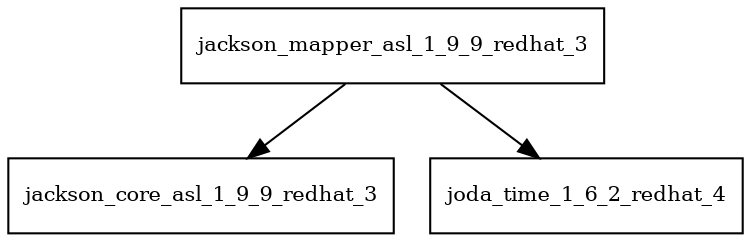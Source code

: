 digraph jackson_mapper_asl_1_9_9_redhat_3_dependencies {
  node [shape = box, fontsize=10.0];
  jackson_mapper_asl_1_9_9_redhat_3 -> jackson_core_asl_1_9_9_redhat_3;
  jackson_mapper_asl_1_9_9_redhat_3 -> joda_time_1_6_2_redhat_4;
}
